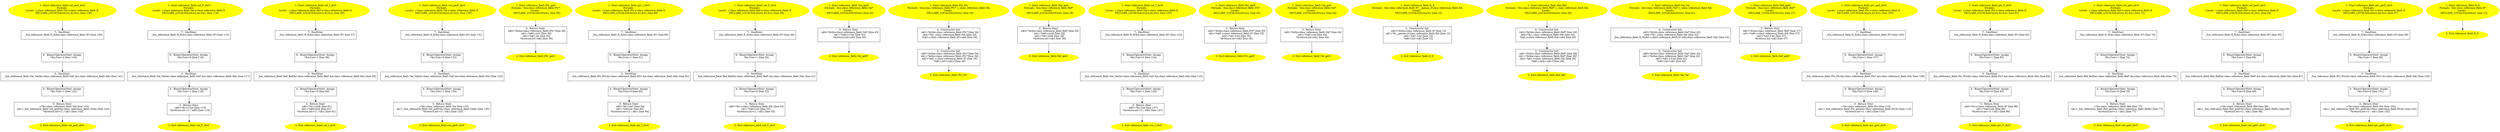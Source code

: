 /* @generated */
digraph iCFG {
"reference_field::val_getI_div0{d41d8cd98f00b204e9800998ecf8427e_ZN15reference_field13val_getI_div0Ev.150cdea6c15c8e28cb10648dad77707f_7" [label="7:  DeclStmt \n   _fun_reference_field::X_X(&x:class reference_field::X*) [line 139]\n " shape="box"]
	

	 "reference_field::val_getI_div0{d41d8cd98f00b204e9800998ecf8427e_ZN15reference_field13val_getI_div0Ev.150cdea6c15c8e28cb10648dad77707f_7" -> "reference_field::val_getI_div0{d41d8cd98f00b204e9800998ecf8427e_ZN15reference_field13val_getI_div0Ev.150cdea6c15c8e28cb10648dad77707f_6" ;
"reference_field::val_getI_div0{d41d8cd98f00b204e9800998ecf8427e_ZN15reference_field13val_getI_div0Ev.150cdea6c15c8e28cb10648dad77707f_6" [label="6:  BinaryOperatorStmt: Assign \n   *&x.f:int=0 [line 140]\n " shape="box"]
	

	 "reference_field::val_getI_div0{d41d8cd98f00b204e9800998ecf8427e_ZN15reference_field13val_getI_div0Ev.150cdea6c15c8e28cb10648dad77707f_6" -> "reference_field::val_getI_div0{d41d8cd98f00b204e9800998ecf8427e_ZN15reference_field13val_getI_div0Ev.150cdea6c15c8e28cb10648dad77707f_5" ;
"reference_field::val_getI_div0{d41d8cd98f00b204e9800998ecf8427e_ZN15reference_field13val_getI_div0Ev.150cdea6c15c8e28cb10648dad77707f_5" [label="5:  DeclStmt \n   _fun_reference_field::Val_Val(&r:class reference_field::Val*,&x:class reference_field::X&) [line 141]\n " shape="box"]
	

	 "reference_field::val_getI_div0{d41d8cd98f00b204e9800998ecf8427e_ZN15reference_field13val_getI_div0Ev.150cdea6c15c8e28cb10648dad77707f_5" -> "reference_field::val_getI_div0{d41d8cd98f00b204e9800998ecf8427e_ZN15reference_field13val_getI_div0Ev.150cdea6c15c8e28cb10648dad77707f_4" ;
"reference_field::val_getI_div0{d41d8cd98f00b204e9800998ecf8427e_ZN15reference_field13val_getI_div0Ev.150cdea6c15c8e28cb10648dad77707f_4" [label="4:  BinaryOperatorStmt: Assign \n   *&x.f:int=1 [line 142]\n " shape="box"]
	

	 "reference_field::val_getI_div0{d41d8cd98f00b204e9800998ecf8427e_ZN15reference_field13val_getI_div0Ev.150cdea6c15c8e28cb10648dad77707f_4" -> "reference_field::val_getI_div0{d41d8cd98f00b204e9800998ecf8427e_ZN15reference_field13val_getI_div0Ev.150cdea6c15c8e28cb10648dad77707f_3" ;
"reference_field::val_getI_div0{d41d8cd98f00b204e9800998ecf8427e_ZN15reference_field13val_getI_div0Ev.150cdea6c15c8e28cb10648dad77707f_3" [label="3:  Return Stmt \n   _=*&r:class reference_field::Val [line 143]\n  n$1=_fun_reference_field::Val_getI(&r:class reference_field::Val&) [line 143]\n  *&return:int=(1 / n$1) [line 143]\n " shape="box"]
	

	 "reference_field::val_getI_div0{d41d8cd98f00b204e9800998ecf8427e_ZN15reference_field13val_getI_div0Ev.150cdea6c15c8e28cb10648dad77707f_3" -> "reference_field::val_getI_div0{d41d8cd98f00b204e9800998ecf8427e_ZN15reference_field13val_getI_div0Ev.150cdea6c15c8e28cb10648dad77707f_2" ;
"reference_field::val_getI_div0{d41d8cd98f00b204e9800998ecf8427e_ZN15reference_field13val_getI_div0Ev.150cdea6c15c8e28cb10648dad77707f_2" [label="2: Exit reference_field::val_getI_div0 \n  " color=yellow style=filled]
	

"reference_field::val_getI_div0{d41d8cd98f00b204e9800998ecf8427e_ZN15reference_field13val_getI_div0Ev.150cdea6c15c8e28cb10648dad77707f_1" [label="1: Start reference_field::val_getI_div0\nFormals: \nLocals:  r:class reference_field::Val x:class reference_field::X \n   DECLARE_LOCALS(&return,&r,&x); [line 138]\n " color=yellow style=filled]
	

	 "reference_field::val_getI_div0{d41d8cd98f00b204e9800998ecf8427e_ZN15reference_field13val_getI_div0Ev.150cdea6c15c8e28cb10648dad77707f_1" -> "reference_field::val_getI_div0{d41d8cd98f00b204e9800998ecf8427e_ZN15reference_field13val_getI_div0Ev.150cdea6c15c8e28cb10648dad77707f_7" ;
"reference_field::val_F_div0{d41d8cd98f00b204e9800998ecf8427e_ZN15reference_field10val_F_div0Ev}.27740cc4c3200d22e558f3f7e013b661_7" [label="7:  DeclStmt \n   _fun_reference_field::X_X(&x:class reference_field::X*) [line 115]\n " shape="box"]
	

	 "reference_field::val_F_div0{d41d8cd98f00b204e9800998ecf8427e_ZN15reference_field10val_F_div0Ev}.27740cc4c3200d22e558f3f7e013b661_7" -> "reference_field::val_F_div0{d41d8cd98f00b204e9800998ecf8427e_ZN15reference_field10val_F_div0Ev}.27740cc4c3200d22e558f3f7e013b661_6" ;
"reference_field::val_F_div0{d41d8cd98f00b204e9800998ecf8427e_ZN15reference_field10val_F_div0Ev}.27740cc4c3200d22e558f3f7e013b661_6" [label="6:  BinaryOperatorStmt: Assign \n   *&x.f:int=0 [line 116]\n " shape="box"]
	

	 "reference_field::val_F_div0{d41d8cd98f00b204e9800998ecf8427e_ZN15reference_field10val_F_div0Ev}.27740cc4c3200d22e558f3f7e013b661_6" -> "reference_field::val_F_div0{d41d8cd98f00b204e9800998ecf8427e_ZN15reference_field10val_F_div0Ev}.27740cc4c3200d22e558f3f7e013b661_5" ;
"reference_field::val_F_div0{d41d8cd98f00b204e9800998ecf8427e_ZN15reference_field10val_F_div0Ev}.27740cc4c3200d22e558f3f7e013b661_5" [label="5:  DeclStmt \n   _fun_reference_field::Val_Val(&r:class reference_field::Val*,&x:class reference_field::X&) [line 117]\n " shape="box"]
	

	 "reference_field::val_F_div0{d41d8cd98f00b204e9800998ecf8427e_ZN15reference_field10val_F_div0Ev}.27740cc4c3200d22e558f3f7e013b661_5" -> "reference_field::val_F_div0{d41d8cd98f00b204e9800998ecf8427e_ZN15reference_field10val_F_div0Ev}.27740cc4c3200d22e558f3f7e013b661_4" ;
"reference_field::val_F_div0{d41d8cd98f00b204e9800998ecf8427e_ZN15reference_field10val_F_div0Ev}.27740cc4c3200d22e558f3f7e013b661_4" [label="4:  BinaryOperatorStmt: Assign \n   *&x.f:int=1 [line 118]\n " shape="box"]
	

	 "reference_field::val_F_div0{d41d8cd98f00b204e9800998ecf8427e_ZN15reference_field10val_F_div0Ev}.27740cc4c3200d22e558f3f7e013b661_4" -> "reference_field::val_F_div0{d41d8cd98f00b204e9800998ecf8427e_ZN15reference_field10val_F_div0Ev}.27740cc4c3200d22e558f3f7e013b661_3" ;
"reference_field::val_F_div0{d41d8cd98f00b204e9800998ecf8427e_ZN15reference_field10val_F_div0Ev}.27740cc4c3200d22e558f3f7e013b661_3" [label="3:  Return Stmt \n   n$0=*&r.x.f:int [line 119]\n  *&return:int=(1 / n$0) [line 119]\n " shape="box"]
	

	 "reference_field::val_F_div0{d41d8cd98f00b204e9800998ecf8427e_ZN15reference_field10val_F_div0Ev}.27740cc4c3200d22e558f3f7e013b661_3" -> "reference_field::val_F_div0{d41d8cd98f00b204e9800998ecf8427e_ZN15reference_field10val_F_div0Ev}.27740cc4c3200d22e558f3f7e013b661_2" ;
"reference_field::val_F_div0{d41d8cd98f00b204e9800998ecf8427e_ZN15reference_field10val_F_div0Ev}.27740cc4c3200d22e558f3f7e013b661_2" [label="2: Exit reference_field::val_F_div0 \n  " color=yellow style=filled]
	

"reference_field::val_F_div0{d41d8cd98f00b204e9800998ecf8427e_ZN15reference_field10val_F_div0Ev}.27740cc4c3200d22e558f3f7e013b661_1" [label="1: Start reference_field::val_F_div0\nFormals: \nLocals:  r:class reference_field::Val x:class reference_field::X \n   DECLARE_LOCALS(&return,&r,&x); [line 114]\n " color=yellow style=filled]
	

	 "reference_field::val_F_div0{d41d8cd98f00b204e9800998ecf8427e_ZN15reference_field10val_F_div0Ev}.27740cc4c3200d22e558f3f7e013b661_1" -> "reference_field::val_F_div0{d41d8cd98f00b204e9800998ecf8427e_ZN15reference_field10val_F_div0Ev}.27740cc4c3200d22e558f3f7e013b661_7" ;
"reference_field::ref_I_div0{d41d8cd98f00b204e9800998ecf8427e_ZN15reference_field10ref_I_div0Ev}.0bd2008b8587002a989e1bcf33d28ccc_7" [label="7:  DeclStmt \n   _fun_reference_field::X_X(&x:class reference_field::X*) [line 57]\n " shape="box"]
	

	 "reference_field::ref_I_div0{d41d8cd98f00b204e9800998ecf8427e_ZN15reference_field10ref_I_div0Ev}.0bd2008b8587002a989e1bcf33d28ccc_7" -> "reference_field::ref_I_div0{d41d8cd98f00b204e9800998ecf8427e_ZN15reference_field10ref_I_div0Ev}.0bd2008b8587002a989e1bcf33d28ccc_6" ;
"reference_field::ref_I_div0{d41d8cd98f00b204e9800998ecf8427e_ZN15reference_field10ref_I_div0Ev}.0bd2008b8587002a989e1bcf33d28ccc_6" [label="6:  BinaryOperatorStmt: Assign \n   *&x.f:int=1 [line 58]\n " shape="box"]
	

	 "reference_field::ref_I_div0{d41d8cd98f00b204e9800998ecf8427e_ZN15reference_field10ref_I_div0Ev}.0bd2008b8587002a989e1bcf33d28ccc_6" -> "reference_field::ref_I_div0{d41d8cd98f00b204e9800998ecf8427e_ZN15reference_field10ref_I_div0Ev}.0bd2008b8587002a989e1bcf33d28ccc_5" ;
"reference_field::ref_I_div0{d41d8cd98f00b204e9800998ecf8427e_ZN15reference_field10ref_I_div0Ev}.0bd2008b8587002a989e1bcf33d28ccc_5" [label="5:  DeclStmt \n   _fun_reference_field::Ref_Ref(&r:class reference_field::Ref*,&x:class reference_field::X&) [line 59]\n " shape="box"]
	

	 "reference_field::ref_I_div0{d41d8cd98f00b204e9800998ecf8427e_ZN15reference_field10ref_I_div0Ev}.0bd2008b8587002a989e1bcf33d28ccc_5" -> "reference_field::ref_I_div0{d41d8cd98f00b204e9800998ecf8427e_ZN15reference_field10ref_I_div0Ev}.0bd2008b8587002a989e1bcf33d28ccc_4" ;
"reference_field::ref_I_div0{d41d8cd98f00b204e9800998ecf8427e_ZN15reference_field10ref_I_div0Ev}.0bd2008b8587002a989e1bcf33d28ccc_4" [label="4:  BinaryOperatorStmt: Assign \n   *&x.f:int=0 [line 60]\n " shape="box"]
	

	 "reference_field::ref_I_div0{d41d8cd98f00b204e9800998ecf8427e_ZN15reference_field10ref_I_div0Ev}.0bd2008b8587002a989e1bcf33d28ccc_4" -> "reference_field::ref_I_div0{d41d8cd98f00b204e9800998ecf8427e_ZN15reference_field10ref_I_div0Ev}.0bd2008b8587002a989e1bcf33d28ccc_3" ;
"reference_field::ref_I_div0{d41d8cd98f00b204e9800998ecf8427e_ZN15reference_field10ref_I_div0Ev}.0bd2008b8587002a989e1bcf33d28ccc_3" [label="3:  Return Stmt \n   n$0=*&r.i:int& [line 61]\n  n$1=*n$0:int& [line 61]\n  *&return:int=(1 / n$1) [line 61]\n " shape="box"]
	

	 "reference_field::ref_I_div0{d41d8cd98f00b204e9800998ecf8427e_ZN15reference_field10ref_I_div0Ev}.0bd2008b8587002a989e1bcf33d28ccc_3" -> "reference_field::ref_I_div0{d41d8cd98f00b204e9800998ecf8427e_ZN15reference_field10ref_I_div0Ev}.0bd2008b8587002a989e1bcf33d28ccc_2" ;
"reference_field::ref_I_div0{d41d8cd98f00b204e9800998ecf8427e_ZN15reference_field10ref_I_div0Ev}.0bd2008b8587002a989e1bcf33d28ccc_2" [label="2: Exit reference_field::ref_I_div0 \n  " color=yellow style=filled]
	

"reference_field::ref_I_div0{d41d8cd98f00b204e9800998ecf8427e_ZN15reference_field10ref_I_div0Ev}.0bd2008b8587002a989e1bcf33d28ccc_1" [label="1: Start reference_field::ref_I_div0\nFormals: \nLocals:  r:class reference_field::Ref x:class reference_field::X \n   DECLARE_LOCALS(&return,&r,&x); [line 56]\n " color=yellow style=filled]
	

	 "reference_field::ref_I_div0{d41d8cd98f00b204e9800998ecf8427e_ZN15reference_field10ref_I_div0Ev}.0bd2008b8587002a989e1bcf33d28ccc_1" -> "reference_field::ref_I_div0{d41d8cd98f00b204e9800998ecf8427e_ZN15reference_field10ref_I_div0Ev}.0bd2008b8587002a989e1bcf33d28ccc_7" ;
"reference_field::val_getF_div0{d41d8cd98f00b204e9800998ecf8427e_ZN15reference_field13val_getF_div0Ev.472ce7bdb447fc88080a6d5b2f0535f1_7" [label="7:  DeclStmt \n   _fun_reference_field::X_X(&x:class reference_field::X*) [line 131]\n " shape="box"]
	

	 "reference_field::val_getF_div0{d41d8cd98f00b204e9800998ecf8427e_ZN15reference_field13val_getF_div0Ev.472ce7bdb447fc88080a6d5b2f0535f1_7" -> "reference_field::val_getF_div0{d41d8cd98f00b204e9800998ecf8427e_ZN15reference_field13val_getF_div0Ev.472ce7bdb447fc88080a6d5b2f0535f1_6" ;
"reference_field::val_getF_div0{d41d8cd98f00b204e9800998ecf8427e_ZN15reference_field13val_getF_div0Ev.472ce7bdb447fc88080a6d5b2f0535f1_6" [label="6:  BinaryOperatorStmt: Assign \n   *&x.f:int=0 [line 132]\n " shape="box"]
	

	 "reference_field::val_getF_div0{d41d8cd98f00b204e9800998ecf8427e_ZN15reference_field13val_getF_div0Ev.472ce7bdb447fc88080a6d5b2f0535f1_6" -> "reference_field::val_getF_div0{d41d8cd98f00b204e9800998ecf8427e_ZN15reference_field13val_getF_div0Ev.472ce7bdb447fc88080a6d5b2f0535f1_5" ;
"reference_field::val_getF_div0{d41d8cd98f00b204e9800998ecf8427e_ZN15reference_field13val_getF_div0Ev.472ce7bdb447fc88080a6d5b2f0535f1_5" [label="5:  DeclStmt \n   _fun_reference_field::Val_Val(&r:class reference_field::Val*,&x:class reference_field::X&) [line 133]\n " shape="box"]
	

	 "reference_field::val_getF_div0{d41d8cd98f00b204e9800998ecf8427e_ZN15reference_field13val_getF_div0Ev.472ce7bdb447fc88080a6d5b2f0535f1_5" -> "reference_field::val_getF_div0{d41d8cd98f00b204e9800998ecf8427e_ZN15reference_field13val_getF_div0Ev.472ce7bdb447fc88080a6d5b2f0535f1_4" ;
"reference_field::val_getF_div0{d41d8cd98f00b204e9800998ecf8427e_ZN15reference_field13val_getF_div0Ev.472ce7bdb447fc88080a6d5b2f0535f1_4" [label="4:  BinaryOperatorStmt: Assign \n   *&x.f:int=1 [line 134]\n " shape="box"]
	

	 "reference_field::val_getF_div0{d41d8cd98f00b204e9800998ecf8427e_ZN15reference_field13val_getF_div0Ev.472ce7bdb447fc88080a6d5b2f0535f1_4" -> "reference_field::val_getF_div0{d41d8cd98f00b204e9800998ecf8427e_ZN15reference_field13val_getF_div0Ev.472ce7bdb447fc88080a6d5b2f0535f1_3" ;
"reference_field::val_getF_div0{d41d8cd98f00b204e9800998ecf8427e_ZN15reference_field13val_getF_div0Ev.472ce7bdb447fc88080a6d5b2f0535f1_3" [label="3:  Return Stmt \n   _=*&r:class reference_field::Val [line 135]\n  n$1=_fun_reference_field::Val_getF(&r:class reference_field::Val&) [line 135]\n  *&return:int=(1 / n$1) [line 135]\n " shape="box"]
	

	 "reference_field::val_getF_div0{d41d8cd98f00b204e9800998ecf8427e_ZN15reference_field13val_getF_div0Ev.472ce7bdb447fc88080a6d5b2f0535f1_3" -> "reference_field::val_getF_div0{d41d8cd98f00b204e9800998ecf8427e_ZN15reference_field13val_getF_div0Ev.472ce7bdb447fc88080a6d5b2f0535f1_2" ;
"reference_field::val_getF_div0{d41d8cd98f00b204e9800998ecf8427e_ZN15reference_field13val_getF_div0Ev.472ce7bdb447fc88080a6d5b2f0535f1_2" [label="2: Exit reference_field::val_getF_div0 \n  " color=yellow style=filled]
	

"reference_field::val_getF_div0{d41d8cd98f00b204e9800998ecf8427e_ZN15reference_field13val_getF_div0Ev.472ce7bdb447fc88080a6d5b2f0535f1_1" [label="1: Start reference_field::val_getF_div0\nFormals: \nLocals:  r:class reference_field::Val x:class reference_field::X \n   DECLARE_LOCALS(&return,&r,&x); [line 130]\n " color=yellow style=filled]
	

	 "reference_field::val_getF_div0{d41d8cd98f00b204e9800998ecf8427e_ZN15reference_field13val_getF_div0Ev.472ce7bdb447fc88080a6d5b2f0535f1_1" -> "reference_field::val_getF_div0{d41d8cd98f00b204e9800998ecf8427e_ZN15reference_field13val_getF_div0Ev.472ce7bdb447fc88080a6d5b2f0535f1_7" ;
"reference_field::Ptr_getI(_ZN15reference_field3Ptr4getIEv).06fdd8bbcafbfe4c4f9bd31d0a31da57_3" [label="3:  Return Stmt \n   n$0=*&this:class reference_field::Ptr* [line 36]\n  n$1=*n$0.i:int* [line 36]\n  n$2=*n$1:int [line 36]\n  *&return:int=n$2 [line 36]\n " shape="box"]
	

	 "reference_field::Ptr_getI(_ZN15reference_field3Ptr4getIEv).06fdd8bbcafbfe4c4f9bd31d0a31da57_3" -> "reference_field::Ptr_getI(_ZN15reference_field3Ptr4getIEv).06fdd8bbcafbfe4c4f9bd31d0a31da57_2" ;
"reference_field::Ptr_getI(_ZN15reference_field3Ptr4getIEv).06fdd8bbcafbfe4c4f9bd31d0a31da57_2" [label="2: Exit reference_field::Ptr_getI \n  " color=yellow style=filled]
	

"reference_field::Ptr_getI(_ZN15reference_field3Ptr4getIEv).06fdd8bbcafbfe4c4f9bd31d0a31da57_1" [label="1: Start reference_field::Ptr_getI\nFormals:  this:class reference_field::Ptr*\nLocals:  \n   DECLARE_LOCALS(&return); [line 36]\n " color=yellow style=filled]
	

	 "reference_field::Ptr_getI(_ZN15reference_field3Ptr4getIEv).06fdd8bbcafbfe4c4f9bd31d0a31da57_1" -> "reference_field::Ptr_getI(_ZN15reference_field3Ptr4getIEv).06fdd8bbcafbfe4c4f9bd31d0a31da57_3" ;
"reference_field::ptr_I_div0{d41d8cd98f00b204e9800998ecf8427e_ZN15reference_field10ptr_I_div0Ev}.eb578f537a7e63ca39eea15570da3a5b_7" [label="7:  DeclStmt \n   _fun_reference_field::X_X(&x:class reference_field::X*) [line 90]\n " shape="box"]
	

	 "reference_field::ptr_I_div0{d41d8cd98f00b204e9800998ecf8427e_ZN15reference_field10ptr_I_div0Ev}.eb578f537a7e63ca39eea15570da3a5b_7" -> "reference_field::ptr_I_div0{d41d8cd98f00b204e9800998ecf8427e_ZN15reference_field10ptr_I_div0Ev}.eb578f537a7e63ca39eea15570da3a5b_6" ;
"reference_field::ptr_I_div0{d41d8cd98f00b204e9800998ecf8427e_ZN15reference_field10ptr_I_div0Ev}.eb578f537a7e63ca39eea15570da3a5b_6" [label="6:  BinaryOperatorStmt: Assign \n   *&x.f:int=1 [line 91]\n " shape="box"]
	

	 "reference_field::ptr_I_div0{d41d8cd98f00b204e9800998ecf8427e_ZN15reference_field10ptr_I_div0Ev}.eb578f537a7e63ca39eea15570da3a5b_6" -> "reference_field::ptr_I_div0{d41d8cd98f00b204e9800998ecf8427e_ZN15reference_field10ptr_I_div0Ev}.eb578f537a7e63ca39eea15570da3a5b_5" ;
"reference_field::ptr_I_div0{d41d8cd98f00b204e9800998ecf8427e_ZN15reference_field10ptr_I_div0Ev}.eb578f537a7e63ca39eea15570da3a5b_5" [label="5:  DeclStmt \n   _fun_reference_field::Ptr_Ptr(&r:class reference_field::Ptr*,&x:class reference_field::X&) [line 92]\n " shape="box"]
	

	 "reference_field::ptr_I_div0{d41d8cd98f00b204e9800998ecf8427e_ZN15reference_field10ptr_I_div0Ev}.eb578f537a7e63ca39eea15570da3a5b_5" -> "reference_field::ptr_I_div0{d41d8cd98f00b204e9800998ecf8427e_ZN15reference_field10ptr_I_div0Ev}.eb578f537a7e63ca39eea15570da3a5b_4" ;
"reference_field::ptr_I_div0{d41d8cd98f00b204e9800998ecf8427e_ZN15reference_field10ptr_I_div0Ev}.eb578f537a7e63ca39eea15570da3a5b_4" [label="4:  BinaryOperatorStmt: Assign \n   *&x.f:int=0 [line 93]\n " shape="box"]
	

	 "reference_field::ptr_I_div0{d41d8cd98f00b204e9800998ecf8427e_ZN15reference_field10ptr_I_div0Ev}.eb578f537a7e63ca39eea15570da3a5b_4" -> "reference_field::ptr_I_div0{d41d8cd98f00b204e9800998ecf8427e_ZN15reference_field10ptr_I_div0Ev}.eb578f537a7e63ca39eea15570da3a5b_3" ;
"reference_field::ptr_I_div0{d41d8cd98f00b204e9800998ecf8427e_ZN15reference_field10ptr_I_div0Ev}.eb578f537a7e63ca39eea15570da3a5b_3" [label="3:  Return Stmt \n   n$0=*&r.i:int* [line 94]\n  n$1=*n$0:int [line 94]\n  *&return:int=(1 / n$1) [line 94]\n " shape="box"]
	

	 "reference_field::ptr_I_div0{d41d8cd98f00b204e9800998ecf8427e_ZN15reference_field10ptr_I_div0Ev}.eb578f537a7e63ca39eea15570da3a5b_3" -> "reference_field::ptr_I_div0{d41d8cd98f00b204e9800998ecf8427e_ZN15reference_field10ptr_I_div0Ev}.eb578f537a7e63ca39eea15570da3a5b_2" ;
"reference_field::ptr_I_div0{d41d8cd98f00b204e9800998ecf8427e_ZN15reference_field10ptr_I_div0Ev}.eb578f537a7e63ca39eea15570da3a5b_2" [label="2: Exit reference_field::ptr_I_div0 \n  " color=yellow style=filled]
	

"reference_field::ptr_I_div0{d41d8cd98f00b204e9800998ecf8427e_ZN15reference_field10ptr_I_div0Ev}.eb578f537a7e63ca39eea15570da3a5b_1" [label="1: Start reference_field::ptr_I_div0\nFormals: \nLocals:  r:class reference_field::Ptr x:class reference_field::X \n   DECLARE_LOCALS(&return,&r,&x); [line 89]\n " color=yellow style=filled]
	

	 "reference_field::ptr_I_div0{d41d8cd98f00b204e9800998ecf8427e_ZN15reference_field10ptr_I_div0Ev}.eb578f537a7e63ca39eea15570da3a5b_1" -> "reference_field::ptr_I_div0{d41d8cd98f00b204e9800998ecf8427e_ZN15reference_field10ptr_I_div0Ev}.eb578f537a7e63ca39eea15570da3a5b_7" ;
"reference_field::ref_F_div0{d41d8cd98f00b204e9800998ecf8427e_ZN15reference_field10ref_F_div0Ev}.5376ac4040a6a7f900b4bb982e7422bc_7" [label="7:  DeclStmt \n   _fun_reference_field::X_X(&x:class reference_field::X*) [line 49]\n " shape="box"]
	

	 "reference_field::ref_F_div0{d41d8cd98f00b204e9800998ecf8427e_ZN15reference_field10ref_F_div0Ev}.5376ac4040a6a7f900b4bb982e7422bc_7" -> "reference_field::ref_F_div0{d41d8cd98f00b204e9800998ecf8427e_ZN15reference_field10ref_F_div0Ev}.5376ac4040a6a7f900b4bb982e7422bc_6" ;
"reference_field::ref_F_div0{d41d8cd98f00b204e9800998ecf8427e_ZN15reference_field10ref_F_div0Ev}.5376ac4040a6a7f900b4bb982e7422bc_6" [label="6:  BinaryOperatorStmt: Assign \n   *&x.f:int=1 [line 50]\n " shape="box"]
	

	 "reference_field::ref_F_div0{d41d8cd98f00b204e9800998ecf8427e_ZN15reference_field10ref_F_div0Ev}.5376ac4040a6a7f900b4bb982e7422bc_6" -> "reference_field::ref_F_div0{d41d8cd98f00b204e9800998ecf8427e_ZN15reference_field10ref_F_div0Ev}.5376ac4040a6a7f900b4bb982e7422bc_5" ;
"reference_field::ref_F_div0{d41d8cd98f00b204e9800998ecf8427e_ZN15reference_field10ref_F_div0Ev}.5376ac4040a6a7f900b4bb982e7422bc_5" [label="5:  DeclStmt \n   _fun_reference_field::Ref_Ref(&r:class reference_field::Ref*,&x:class reference_field::X&) [line 51]\n " shape="box"]
	

	 "reference_field::ref_F_div0{d41d8cd98f00b204e9800998ecf8427e_ZN15reference_field10ref_F_div0Ev}.5376ac4040a6a7f900b4bb982e7422bc_5" -> "reference_field::ref_F_div0{d41d8cd98f00b204e9800998ecf8427e_ZN15reference_field10ref_F_div0Ev}.5376ac4040a6a7f900b4bb982e7422bc_4" ;
"reference_field::ref_F_div0{d41d8cd98f00b204e9800998ecf8427e_ZN15reference_field10ref_F_div0Ev}.5376ac4040a6a7f900b4bb982e7422bc_4" [label="4:  BinaryOperatorStmt: Assign \n   *&x.f:int=0 [line 52]\n " shape="box"]
	

	 "reference_field::ref_F_div0{d41d8cd98f00b204e9800998ecf8427e_ZN15reference_field10ref_F_div0Ev}.5376ac4040a6a7f900b4bb982e7422bc_4" -> "reference_field::ref_F_div0{d41d8cd98f00b204e9800998ecf8427e_ZN15reference_field10ref_F_div0Ev}.5376ac4040a6a7f900b4bb982e7422bc_3" ;
"reference_field::ref_F_div0{d41d8cd98f00b204e9800998ecf8427e_ZN15reference_field10ref_F_div0Ev}.5376ac4040a6a7f900b4bb982e7422bc_3" [label="3:  Return Stmt \n   n$0=*&r.x:class reference_field::X& [line 53]\n  n$1=*n$0.f:int [line 53]\n  *&return:int=(1 / n$1) [line 53]\n " shape="box"]
	

	 "reference_field::ref_F_div0{d41d8cd98f00b204e9800998ecf8427e_ZN15reference_field10ref_F_div0Ev}.5376ac4040a6a7f900b4bb982e7422bc_3" -> "reference_field::ref_F_div0{d41d8cd98f00b204e9800998ecf8427e_ZN15reference_field10ref_F_div0Ev}.5376ac4040a6a7f900b4bb982e7422bc_2" ;
"reference_field::ref_F_div0{d41d8cd98f00b204e9800998ecf8427e_ZN15reference_field10ref_F_div0Ev}.5376ac4040a6a7f900b4bb982e7422bc_2" [label="2: Exit reference_field::ref_F_div0 \n  " color=yellow style=filled]
	

"reference_field::ref_F_div0{d41d8cd98f00b204e9800998ecf8427e_ZN15reference_field10ref_F_div0Ev}.5376ac4040a6a7f900b4bb982e7422bc_1" [label="1: Start reference_field::ref_F_div0\nFormals: \nLocals:  r:class reference_field::Ref x:class reference_field::X \n   DECLARE_LOCALS(&return,&r,&x); [line 48]\n " color=yellow style=filled]
	

	 "reference_field::ref_F_div0{d41d8cd98f00b204e9800998ecf8427e_ZN15reference_field10ref_F_div0Ev}.5376ac4040a6a7f900b4bb982e7422bc_1" -> "reference_field::ref_F_div0{d41d8cd98f00b204e9800998ecf8427e_ZN15reference_field10ref_F_div0Ev}.5376ac4040a6a7f900b4bb982e7422bc_7" ;
"reference_field::Val_getF(_ZN15reference_field3Val4getFEv).f879d7821f326ad913e7af5884bf6f82_3" [label="3:  Return Stmt \n   n$0=*&this:class reference_field::Val* [line 43]\n  n$1=*n$0.x.f:int [line 43]\n  *&return:int=n$1 [line 43]\n " shape="box"]
	

	 "reference_field::Val_getF(_ZN15reference_field3Val4getFEv).f879d7821f326ad913e7af5884bf6f82_3" -> "reference_field::Val_getF(_ZN15reference_field3Val4getFEv).f879d7821f326ad913e7af5884bf6f82_2" ;
"reference_field::Val_getF(_ZN15reference_field3Val4getFEv).f879d7821f326ad913e7af5884bf6f82_2" [label="2: Exit reference_field::Val_getF \n  " color=yellow style=filled]
	

"reference_field::Val_getF(_ZN15reference_field3Val4getFEv).f879d7821f326ad913e7af5884bf6f82_1" [label="1: Start reference_field::Val_getF\nFormals:  this:class reference_field::Val*\nLocals:  \n   DECLARE_LOCALS(&return); [line 43]\n " color=yellow style=filled]
	

	 "reference_field::Val_getF(_ZN15reference_field3Val4getFEv).f879d7821f326ad913e7af5884bf6f82_1" -> "reference_field::Val_getF(_ZN15reference_field3Val4getFEv).f879d7821f326ad913e7af5884bf6f82_3" ;
"reference_field::Ptr_Ptr{_ZN15reference_field3PtrC1ERNS_1XE}.3ff16a912c7e57f1c82a20969adbe643_4" [label="4:  Constructor Init \n   n$3=*&this:class reference_field::Ptr* [line 34]\n  n$4=*&r_:class reference_field::X& [line 34]\n  *n$3.x:class reference_field::X*=n$4 [line 34]\n " shape="box"]
	

	 "reference_field::Ptr_Ptr{_ZN15reference_field3PtrC1ERNS_1XE}.3ff16a912c7e57f1c82a20969adbe643_4" -> "reference_field::Ptr_Ptr{_ZN15reference_field3PtrC1ERNS_1XE}.3ff16a912c7e57f1c82a20969adbe643_3" ;
"reference_field::Ptr_Ptr{_ZN15reference_field3PtrC1ERNS_1XE}.3ff16a912c7e57f1c82a20969adbe643_3" [label="3:  Constructor Init \n   n$0=*&this:class reference_field::Ptr* [line 34]\n  n$1=*&this:class reference_field::Ptr* [line 34]\n  n$2=*n$1.x:class reference_field::X* [line 34]\n  *n$0.i:int*=n$2.f [line 34]\n " shape="box"]
	

	 "reference_field::Ptr_Ptr{_ZN15reference_field3PtrC1ERNS_1XE}.3ff16a912c7e57f1c82a20969adbe643_3" -> "reference_field::Ptr_Ptr{_ZN15reference_field3PtrC1ERNS_1XE}.3ff16a912c7e57f1c82a20969adbe643_2" ;
"reference_field::Ptr_Ptr{_ZN15reference_field3PtrC1ERNS_1XE}.3ff16a912c7e57f1c82a20969adbe643_2" [label="2: Exit reference_field::Ptr_Ptr \n  " color=yellow style=filled]
	

"reference_field::Ptr_Ptr{_ZN15reference_field3PtrC1ERNS_1XE}.3ff16a912c7e57f1c82a20969adbe643_1" [label="1: Start reference_field::Ptr_Ptr\nFormals:  this:class reference_field::Ptr* r_:class reference_field::X&\nLocals:  \n   DECLARE_LOCALS(&return); [line 34]\n " color=yellow style=filled]
	

	 "reference_field::Ptr_Ptr{_ZN15reference_field3PtrC1ERNS_1XE}.3ff16a912c7e57f1c82a20969adbe643_1" -> "reference_field::Ptr_Ptr{_ZN15reference_field3PtrC1ERNS_1XE}.3ff16a912c7e57f1c82a20969adbe643_4" ;
"reference_field::Ref_getI(_ZN15reference_field3Ref4getIEv).6c579f271ff6f4867c3e4cb775f86414_3" [label="3:  Return Stmt \n   n$0=*&this:class reference_field::Ref* [line 28]\n  n$1=*n$0.i:int& [line 28]\n  n$2=*n$1:int& [line 28]\n  *&return:int=n$2 [line 28]\n " shape="box"]
	

	 "reference_field::Ref_getI(_ZN15reference_field3Ref4getIEv).6c579f271ff6f4867c3e4cb775f86414_3" -> "reference_field::Ref_getI(_ZN15reference_field3Ref4getIEv).6c579f271ff6f4867c3e4cb775f86414_2" ;
"reference_field::Ref_getI(_ZN15reference_field3Ref4getIEv).6c579f271ff6f4867c3e4cb775f86414_2" [label="2: Exit reference_field::Ref_getI \n  " color=yellow style=filled]
	

"reference_field::Ref_getI(_ZN15reference_field3Ref4getIEv).6c579f271ff6f4867c3e4cb775f86414_1" [label="1: Start reference_field::Ref_getI\nFormals:  this:class reference_field::Ref*\nLocals:  \n   DECLARE_LOCALS(&return); [line 28]\n " color=yellow style=filled]
	

	 "reference_field::Ref_getI(_ZN15reference_field3Ref4getIEv).6c579f271ff6f4867c3e4cb775f86414_1" -> "reference_field::Ref_getI(_ZN15reference_field3Ref4getIEv).6c579f271ff6f4867c3e4cb775f86414_3" ;
"reference_field::val_I_div0{d41d8cd98f00b204e9800998ecf8427e_ZN15reference_field10val_I_div0Ev}.caba6b844b570eae38c9d0257aad168e_7" [label="7:  DeclStmt \n   _fun_reference_field::X_X(&x:class reference_field::X*) [line 123]\n " shape="box"]
	

	 "reference_field::val_I_div0{d41d8cd98f00b204e9800998ecf8427e_ZN15reference_field10val_I_div0Ev}.caba6b844b570eae38c9d0257aad168e_7" -> "reference_field::val_I_div0{d41d8cd98f00b204e9800998ecf8427e_ZN15reference_field10val_I_div0Ev}.caba6b844b570eae38c9d0257aad168e_6" ;
"reference_field::val_I_div0{d41d8cd98f00b204e9800998ecf8427e_ZN15reference_field10val_I_div0Ev}.caba6b844b570eae38c9d0257aad168e_6" [label="6:  BinaryOperatorStmt: Assign \n   *&x.f:int=0 [line 124]\n " shape="box"]
	

	 "reference_field::val_I_div0{d41d8cd98f00b204e9800998ecf8427e_ZN15reference_field10val_I_div0Ev}.caba6b844b570eae38c9d0257aad168e_6" -> "reference_field::val_I_div0{d41d8cd98f00b204e9800998ecf8427e_ZN15reference_field10val_I_div0Ev}.caba6b844b570eae38c9d0257aad168e_5" ;
"reference_field::val_I_div0{d41d8cd98f00b204e9800998ecf8427e_ZN15reference_field10val_I_div0Ev}.caba6b844b570eae38c9d0257aad168e_5" [label="5:  DeclStmt \n   _fun_reference_field::Val_Val(&r:class reference_field::Val*,&x:class reference_field::X&) [line 125]\n " shape="box"]
	

	 "reference_field::val_I_div0{d41d8cd98f00b204e9800998ecf8427e_ZN15reference_field10val_I_div0Ev}.caba6b844b570eae38c9d0257aad168e_5" -> "reference_field::val_I_div0{d41d8cd98f00b204e9800998ecf8427e_ZN15reference_field10val_I_div0Ev}.caba6b844b570eae38c9d0257aad168e_4" ;
"reference_field::val_I_div0{d41d8cd98f00b204e9800998ecf8427e_ZN15reference_field10val_I_div0Ev}.caba6b844b570eae38c9d0257aad168e_4" [label="4:  BinaryOperatorStmt: Assign \n   *&x.f:int=1 [line 126]\n " shape="box"]
	

	 "reference_field::val_I_div0{d41d8cd98f00b204e9800998ecf8427e_ZN15reference_field10val_I_div0Ev}.caba6b844b570eae38c9d0257aad168e_4" -> "reference_field::val_I_div0{d41d8cd98f00b204e9800998ecf8427e_ZN15reference_field10val_I_div0Ev}.caba6b844b570eae38c9d0257aad168e_3" ;
"reference_field::val_I_div0{d41d8cd98f00b204e9800998ecf8427e_ZN15reference_field10val_I_div0Ev}.caba6b844b570eae38c9d0257aad168e_3" [label="3:  Return Stmt \n   n$0=*&r.i:int [line 127]\n  *&return:int=(1 / n$0) [line 127]\n " shape="box"]
	

	 "reference_field::val_I_div0{d41d8cd98f00b204e9800998ecf8427e_ZN15reference_field10val_I_div0Ev}.caba6b844b570eae38c9d0257aad168e_3" -> "reference_field::val_I_div0{d41d8cd98f00b204e9800998ecf8427e_ZN15reference_field10val_I_div0Ev}.caba6b844b570eae38c9d0257aad168e_2" ;
"reference_field::val_I_div0{d41d8cd98f00b204e9800998ecf8427e_ZN15reference_field10val_I_div0Ev}.caba6b844b570eae38c9d0257aad168e_2" [label="2: Exit reference_field::val_I_div0 \n  " color=yellow style=filled]
	

"reference_field::val_I_div0{d41d8cd98f00b204e9800998ecf8427e_ZN15reference_field10val_I_div0Ev}.caba6b844b570eae38c9d0257aad168e_1" [label="1: Start reference_field::val_I_div0\nFormals: \nLocals:  r:class reference_field::Val x:class reference_field::X \n   DECLARE_LOCALS(&return,&r,&x); [line 122]\n " color=yellow style=filled]
	

	 "reference_field::val_I_div0{d41d8cd98f00b204e9800998ecf8427e_ZN15reference_field10val_I_div0Ev}.caba6b844b570eae38c9d0257aad168e_1" -> "reference_field::val_I_div0{d41d8cd98f00b204e9800998ecf8427e_ZN15reference_field10val_I_div0Ev}.caba6b844b570eae38c9d0257aad168e_7" ;
"reference_field::Ptr_getF(_ZN15reference_field3Ptr4getFEv).dab9a8a57ab31101d4c03f24b5185636_3" [label="3:  Return Stmt \n   n$0=*&this:class reference_field::Ptr* [line 35]\n  n$1=*n$0.x:class reference_field::X* [line 35]\n  n$2=*n$1.f:int [line 35]\n  *&return:int=n$2 [line 35]\n " shape="box"]
	

	 "reference_field::Ptr_getF(_ZN15reference_field3Ptr4getFEv).dab9a8a57ab31101d4c03f24b5185636_3" -> "reference_field::Ptr_getF(_ZN15reference_field3Ptr4getFEv).dab9a8a57ab31101d4c03f24b5185636_2" ;
"reference_field::Ptr_getF(_ZN15reference_field3Ptr4getFEv).dab9a8a57ab31101d4c03f24b5185636_2" [label="2: Exit reference_field::Ptr_getF \n  " color=yellow style=filled]
	

"reference_field::Ptr_getF(_ZN15reference_field3Ptr4getFEv).dab9a8a57ab31101d4c03f24b5185636_1" [label="1: Start reference_field::Ptr_getF\nFormals:  this:class reference_field::Ptr*\nLocals:  \n   DECLARE_LOCALS(&return); [line 35]\n " color=yellow style=filled]
	

	 "reference_field::Ptr_getF(_ZN15reference_field3Ptr4getFEv).dab9a8a57ab31101d4c03f24b5185636_1" -> "reference_field::Ptr_getF(_ZN15reference_field3Ptr4getFEv).dab9a8a57ab31101d4c03f24b5185636_3" ;
"reference_field::Val_getI(_ZN15reference_field3Val4getIEv).b00a734d4001c91c8744020786087102_3" [label="3:  Return Stmt \n   n$0=*&this:class reference_field::Val* [line 44]\n  n$1=*n$0.i:int [line 44]\n  *&return:int=n$1 [line 44]\n " shape="box"]
	

	 "reference_field::Val_getI(_ZN15reference_field3Val4getIEv).b00a734d4001c91c8744020786087102_3" -> "reference_field::Val_getI(_ZN15reference_field3Val4getIEv).b00a734d4001c91c8744020786087102_2" ;
"reference_field::Val_getI(_ZN15reference_field3Val4getIEv).b00a734d4001c91c8744020786087102_2" [label="2: Exit reference_field::Val_getI \n  " color=yellow style=filled]
	

"reference_field::Val_getI(_ZN15reference_field3Val4getIEv).b00a734d4001c91c8744020786087102_1" [label="1: Start reference_field::Val_getI\nFormals:  this:class reference_field::Val*\nLocals:  \n   DECLARE_LOCALS(&return); [line 44]\n " color=yellow style=filled]
	

	 "reference_field::Val_getI(_ZN15reference_field3Val4getIEv).b00a734d4001c91c8744020786087102_1" -> "reference_field::Val_getI(_ZN15reference_field3Val4getIEv).b00a734d4001c91c8744020786087102_3" ;
"reference_field::X_X{_ZN15reference_field1XC1ERKS0_}.a58ad170d580c772bddf4fd30ed8254d_3" [label="3:  Constructor Init \n   n$0=*&this:class reference_field::X* [line 12]\n  n$1=*&__param_0:class reference_field::X& [line 12]\n  n$2=*n$1.f:int [line 12]\n  *n$0.f:int=n$2 [line 12]\n " shape="box"]
	

	 "reference_field::X_X{_ZN15reference_field1XC1ERKS0_}.a58ad170d580c772bddf4fd30ed8254d_3" -> "reference_field::X_X{_ZN15reference_field1XC1ERKS0_}.a58ad170d580c772bddf4fd30ed8254d_2" ;
"reference_field::X_X{_ZN15reference_field1XC1ERKS0_}.a58ad170d580c772bddf4fd30ed8254d_2" [label="2: Exit reference_field::X_X \n  " color=yellow style=filled]
	

"reference_field::X_X{_ZN15reference_field1XC1ERKS0_}.a58ad170d580c772bddf4fd30ed8254d_1" [label="1: Start reference_field::X_X\nFormals:  this:class reference_field::X* __param_0:class reference_field::X&\nLocals:  \n   DECLARE_LOCALS(&return); [line 12]\n " color=yellow style=filled]
	

	 "reference_field::X_X{_ZN15reference_field1XC1ERKS0_}.a58ad170d580c772bddf4fd30ed8254d_1" -> "reference_field::X_X{_ZN15reference_field1XC1ERKS0_}.a58ad170d580c772bddf4fd30ed8254d_3" ;
"reference_field::Ref_Ref{_ZN15reference_field3RefC1ERNS_1XE}.8bbdae0bd17f42801513796e54d26f49_4" [label="4:  Constructor Init \n   n$3=*&this:class reference_field::Ref* [line 26]\n  n$4=*&r_:class reference_field::X& [line 26]\n  *n$3.x:class reference_field::X&=n$4 [line 26]\n " shape="box"]
	

	 "reference_field::Ref_Ref{_ZN15reference_field3RefC1ERNS_1XE}.8bbdae0bd17f42801513796e54d26f49_4" -> "reference_field::Ref_Ref{_ZN15reference_field3RefC1ERNS_1XE}.8bbdae0bd17f42801513796e54d26f49_3" ;
"reference_field::Ref_Ref{_ZN15reference_field3RefC1ERNS_1XE}.8bbdae0bd17f42801513796e54d26f49_3" [label="3:  Constructor Init \n   n$0=*&this:class reference_field::Ref* [line 26]\n  n$1=*&this:class reference_field::Ref* [line 26]\n  n$2=*n$1.x:class reference_field::X& [line 26]\n  *n$0.i:int&=n$2.f [line 26]\n " shape="box"]
	

	 "reference_field::Ref_Ref{_ZN15reference_field3RefC1ERNS_1XE}.8bbdae0bd17f42801513796e54d26f49_3" -> "reference_field::Ref_Ref{_ZN15reference_field3RefC1ERNS_1XE}.8bbdae0bd17f42801513796e54d26f49_2" ;
"reference_field::Ref_Ref{_ZN15reference_field3RefC1ERNS_1XE}.8bbdae0bd17f42801513796e54d26f49_2" [label="2: Exit reference_field::Ref_Ref \n  " color=yellow style=filled]
	

"reference_field::Ref_Ref{_ZN15reference_field3RefC1ERNS_1XE}.8bbdae0bd17f42801513796e54d26f49_1" [label="1: Start reference_field::Ref_Ref\nFormals:  this:class reference_field::Ref* r_:class reference_field::X&\nLocals:  \n   DECLARE_LOCALS(&return); [line 26]\n " color=yellow style=filled]
	

	 "reference_field::Ref_Ref{_ZN15reference_field3RefC1ERNS_1XE}.8bbdae0bd17f42801513796e54d26f49_1" -> "reference_field::Ref_Ref{_ZN15reference_field3RefC1ERNS_1XE}.8bbdae0bd17f42801513796e54d26f49_4" ;
"reference_field::Val_Val{_ZN15reference_field3ValC1ERNS_1XE}.2cb845a3e536b4b5ae518770341701dd_4" [label="4:  Constructor Init \n   n$3=*&this:class reference_field::Val* [line 42]\n  n$4=*&r_:class reference_field::X& [line 42]\n  _fun_reference_field::X_X(n$3.x:class reference_field::X*,n$4:class reference_field::X&) [line 42]\n " shape="box"]
	

	 "reference_field::Val_Val{_ZN15reference_field3ValC1ERNS_1XE}.2cb845a3e536b4b5ae518770341701dd_4" -> "reference_field::Val_Val{_ZN15reference_field3ValC1ERNS_1XE}.2cb845a3e536b4b5ae518770341701dd_3" ;
"reference_field::Val_Val{_ZN15reference_field3ValC1ERNS_1XE}.2cb845a3e536b4b5ae518770341701dd_3" [label="3:  Constructor Init \n   n$0=*&this:class reference_field::Val* [line 42]\n  n$1=*&this:class reference_field::Val* [line 42]\n  n$2=*n$1.x.f:int [line 42]\n  *n$0.i:int=n$2 [line 42]\n " shape="box"]
	

	 "reference_field::Val_Val{_ZN15reference_field3ValC1ERNS_1XE}.2cb845a3e536b4b5ae518770341701dd_3" -> "reference_field::Val_Val{_ZN15reference_field3ValC1ERNS_1XE}.2cb845a3e536b4b5ae518770341701dd_2" ;
"reference_field::Val_Val{_ZN15reference_field3ValC1ERNS_1XE}.2cb845a3e536b4b5ae518770341701dd_2" [label="2: Exit reference_field::Val_Val \n  " color=yellow style=filled]
	

"reference_field::Val_Val{_ZN15reference_field3ValC1ERNS_1XE}.2cb845a3e536b4b5ae518770341701dd_1" [label="1: Start reference_field::Val_Val\nFormals:  this:class reference_field::Val* r_:class reference_field::X&\nLocals:  \n   DECLARE_LOCALS(&return); [line 42]\n " color=yellow style=filled]
	

	 "reference_field::Val_Val{_ZN15reference_field3ValC1ERNS_1XE}.2cb845a3e536b4b5ae518770341701dd_1" -> "reference_field::Val_Val{_ZN15reference_field3ValC1ERNS_1XE}.2cb845a3e536b4b5ae518770341701dd_4" ;
"reference_field::Ref_getF(_ZN15reference_field3Ref4getFEv).fe77f5c0cece1ffcc39d50dccb32bc3c_3" [label="3:  Return Stmt \n   n$0=*&this:class reference_field::Ref* [line 27]\n  n$1=*n$0.x:class reference_field::X& [line 27]\n  n$2=*n$1.f:int [line 27]\n  *&return:int=n$2 [line 27]\n " shape="box"]
	

	 "reference_field::Ref_getF(_ZN15reference_field3Ref4getFEv).fe77f5c0cece1ffcc39d50dccb32bc3c_3" -> "reference_field::Ref_getF(_ZN15reference_field3Ref4getFEv).fe77f5c0cece1ffcc39d50dccb32bc3c_2" ;
"reference_field::Ref_getF(_ZN15reference_field3Ref4getFEv).fe77f5c0cece1ffcc39d50dccb32bc3c_2" [label="2: Exit reference_field::Ref_getF \n  " color=yellow style=filled]
	

"reference_field::Ref_getF(_ZN15reference_field3Ref4getFEv).fe77f5c0cece1ffcc39d50dccb32bc3c_1" [label="1: Start reference_field::Ref_getF\nFormals:  this:class reference_field::Ref*\nLocals:  \n   DECLARE_LOCALS(&return); [line 27]\n " color=yellow style=filled]
	

	 "reference_field::Ref_getF(_ZN15reference_field3Ref4getFEv).fe77f5c0cece1ffcc39d50dccb32bc3c_1" -> "reference_field::Ref_getF(_ZN15reference_field3Ref4getFEv).fe77f5c0cece1ffcc39d50dccb32bc3c_3" ;
"reference_field::ptr_getI_div0{d41d8cd98f00b204e9800998ecf8427e_ZN15reference_field13ptr_getI_div0Ev.10f8aab0fd4eb0b43dbf882dcfe04ee4_7" [label="7:  DeclStmt \n   _fun_reference_field::X_X(&x:class reference_field::X*) [line 106]\n " shape="box"]
	

	 "reference_field::ptr_getI_div0{d41d8cd98f00b204e9800998ecf8427e_ZN15reference_field13ptr_getI_div0Ev.10f8aab0fd4eb0b43dbf882dcfe04ee4_7" -> "reference_field::ptr_getI_div0{d41d8cd98f00b204e9800998ecf8427e_ZN15reference_field13ptr_getI_div0Ev.10f8aab0fd4eb0b43dbf882dcfe04ee4_6" ;
"reference_field::ptr_getI_div0{d41d8cd98f00b204e9800998ecf8427e_ZN15reference_field13ptr_getI_div0Ev.10f8aab0fd4eb0b43dbf882dcfe04ee4_6" [label="6:  BinaryOperatorStmt: Assign \n   *&x.f:int=1 [line 107]\n " shape="box"]
	

	 "reference_field::ptr_getI_div0{d41d8cd98f00b204e9800998ecf8427e_ZN15reference_field13ptr_getI_div0Ev.10f8aab0fd4eb0b43dbf882dcfe04ee4_6" -> "reference_field::ptr_getI_div0{d41d8cd98f00b204e9800998ecf8427e_ZN15reference_field13ptr_getI_div0Ev.10f8aab0fd4eb0b43dbf882dcfe04ee4_5" ;
"reference_field::ptr_getI_div0{d41d8cd98f00b204e9800998ecf8427e_ZN15reference_field13ptr_getI_div0Ev.10f8aab0fd4eb0b43dbf882dcfe04ee4_5" [label="5:  DeclStmt \n   _fun_reference_field::Ptr_Ptr(&r:class reference_field::Ptr*,&x:class reference_field::X&) [line 108]\n " shape="box"]
	

	 "reference_field::ptr_getI_div0{d41d8cd98f00b204e9800998ecf8427e_ZN15reference_field13ptr_getI_div0Ev.10f8aab0fd4eb0b43dbf882dcfe04ee4_5" -> "reference_field::ptr_getI_div0{d41d8cd98f00b204e9800998ecf8427e_ZN15reference_field13ptr_getI_div0Ev.10f8aab0fd4eb0b43dbf882dcfe04ee4_4" ;
"reference_field::ptr_getI_div0{d41d8cd98f00b204e9800998ecf8427e_ZN15reference_field13ptr_getI_div0Ev.10f8aab0fd4eb0b43dbf882dcfe04ee4_4" [label="4:  BinaryOperatorStmt: Assign \n   *&x.f:int=0 [line 109]\n " shape="box"]
	

	 "reference_field::ptr_getI_div0{d41d8cd98f00b204e9800998ecf8427e_ZN15reference_field13ptr_getI_div0Ev.10f8aab0fd4eb0b43dbf882dcfe04ee4_4" -> "reference_field::ptr_getI_div0{d41d8cd98f00b204e9800998ecf8427e_ZN15reference_field13ptr_getI_div0Ev.10f8aab0fd4eb0b43dbf882dcfe04ee4_3" ;
"reference_field::ptr_getI_div0{d41d8cd98f00b204e9800998ecf8427e_ZN15reference_field13ptr_getI_div0Ev.10f8aab0fd4eb0b43dbf882dcfe04ee4_3" [label="3:  Return Stmt \n   _=*&r:class reference_field::Ptr [line 110]\n  n$1=_fun_reference_field::Ptr_getI(&r:class reference_field::Ptr&) [line 110]\n  *&return:int=(1 / n$1) [line 110]\n " shape="box"]
	

	 "reference_field::ptr_getI_div0{d41d8cd98f00b204e9800998ecf8427e_ZN15reference_field13ptr_getI_div0Ev.10f8aab0fd4eb0b43dbf882dcfe04ee4_3" -> "reference_field::ptr_getI_div0{d41d8cd98f00b204e9800998ecf8427e_ZN15reference_field13ptr_getI_div0Ev.10f8aab0fd4eb0b43dbf882dcfe04ee4_2" ;
"reference_field::ptr_getI_div0{d41d8cd98f00b204e9800998ecf8427e_ZN15reference_field13ptr_getI_div0Ev.10f8aab0fd4eb0b43dbf882dcfe04ee4_2" [label="2: Exit reference_field::ptr_getI_div0 \n  " color=yellow style=filled]
	

"reference_field::ptr_getI_div0{d41d8cd98f00b204e9800998ecf8427e_ZN15reference_field13ptr_getI_div0Ev.10f8aab0fd4eb0b43dbf882dcfe04ee4_1" [label="1: Start reference_field::ptr_getI_div0\nFormals: \nLocals:  r:class reference_field::Ptr x:class reference_field::X \n   DECLARE_LOCALS(&return,&r,&x); [line 105]\n " color=yellow style=filled]
	

	 "reference_field::ptr_getI_div0{d41d8cd98f00b204e9800998ecf8427e_ZN15reference_field13ptr_getI_div0Ev.10f8aab0fd4eb0b43dbf882dcfe04ee4_1" -> "reference_field::ptr_getI_div0{d41d8cd98f00b204e9800998ecf8427e_ZN15reference_field13ptr_getI_div0Ev.10f8aab0fd4eb0b43dbf882dcfe04ee4_7" ;
"reference_field::ptr_F_div0{d41d8cd98f00b204e9800998ecf8427e_ZN15reference_field10ptr_F_div0Ev}.262a3d7d4a0e1e597de1da74fee2d040_7" [label="7:  DeclStmt \n   _fun_reference_field::X_X(&x:class reference_field::X*) [line 82]\n " shape="box"]
	

	 "reference_field::ptr_F_div0{d41d8cd98f00b204e9800998ecf8427e_ZN15reference_field10ptr_F_div0Ev}.262a3d7d4a0e1e597de1da74fee2d040_7" -> "reference_field::ptr_F_div0{d41d8cd98f00b204e9800998ecf8427e_ZN15reference_field10ptr_F_div0Ev}.262a3d7d4a0e1e597de1da74fee2d040_6" ;
"reference_field::ptr_F_div0{d41d8cd98f00b204e9800998ecf8427e_ZN15reference_field10ptr_F_div0Ev}.262a3d7d4a0e1e597de1da74fee2d040_6" [label="6:  BinaryOperatorStmt: Assign \n   *&x.f:int=1 [line 83]\n " shape="box"]
	

	 "reference_field::ptr_F_div0{d41d8cd98f00b204e9800998ecf8427e_ZN15reference_field10ptr_F_div0Ev}.262a3d7d4a0e1e597de1da74fee2d040_6" -> "reference_field::ptr_F_div0{d41d8cd98f00b204e9800998ecf8427e_ZN15reference_field10ptr_F_div0Ev}.262a3d7d4a0e1e597de1da74fee2d040_5" ;
"reference_field::ptr_F_div0{d41d8cd98f00b204e9800998ecf8427e_ZN15reference_field10ptr_F_div0Ev}.262a3d7d4a0e1e597de1da74fee2d040_5" [label="5:  DeclStmt \n   _fun_reference_field::Ptr_Ptr(&r:class reference_field::Ptr*,&x:class reference_field::X&) [line 84]\n " shape="box"]
	

	 "reference_field::ptr_F_div0{d41d8cd98f00b204e9800998ecf8427e_ZN15reference_field10ptr_F_div0Ev}.262a3d7d4a0e1e597de1da74fee2d040_5" -> "reference_field::ptr_F_div0{d41d8cd98f00b204e9800998ecf8427e_ZN15reference_field10ptr_F_div0Ev}.262a3d7d4a0e1e597de1da74fee2d040_4" ;
"reference_field::ptr_F_div0{d41d8cd98f00b204e9800998ecf8427e_ZN15reference_field10ptr_F_div0Ev}.262a3d7d4a0e1e597de1da74fee2d040_4" [label="4:  BinaryOperatorStmt: Assign \n   *&x.f:int=0 [line 85]\n " shape="box"]
	

	 "reference_field::ptr_F_div0{d41d8cd98f00b204e9800998ecf8427e_ZN15reference_field10ptr_F_div0Ev}.262a3d7d4a0e1e597de1da74fee2d040_4" -> "reference_field::ptr_F_div0{d41d8cd98f00b204e9800998ecf8427e_ZN15reference_field10ptr_F_div0Ev}.262a3d7d4a0e1e597de1da74fee2d040_3" ;
"reference_field::ptr_F_div0{d41d8cd98f00b204e9800998ecf8427e_ZN15reference_field10ptr_F_div0Ev}.262a3d7d4a0e1e597de1da74fee2d040_3" [label="3:  Return Stmt \n   n$0=*&r.x:class reference_field::X* [line 86]\n  n$1=*n$0.f:int [line 86]\n  *&return:int=(1 / n$1) [line 86]\n " shape="box"]
	

	 "reference_field::ptr_F_div0{d41d8cd98f00b204e9800998ecf8427e_ZN15reference_field10ptr_F_div0Ev}.262a3d7d4a0e1e597de1da74fee2d040_3" -> "reference_field::ptr_F_div0{d41d8cd98f00b204e9800998ecf8427e_ZN15reference_field10ptr_F_div0Ev}.262a3d7d4a0e1e597de1da74fee2d040_2" ;
"reference_field::ptr_F_div0{d41d8cd98f00b204e9800998ecf8427e_ZN15reference_field10ptr_F_div0Ev}.262a3d7d4a0e1e597de1da74fee2d040_2" [label="2: Exit reference_field::ptr_F_div0 \n  " color=yellow style=filled]
	

"reference_field::ptr_F_div0{d41d8cd98f00b204e9800998ecf8427e_ZN15reference_field10ptr_F_div0Ev}.262a3d7d4a0e1e597de1da74fee2d040_1" [label="1: Start reference_field::ptr_F_div0\nFormals: \nLocals:  r:class reference_field::Ptr x:class reference_field::X \n   DECLARE_LOCALS(&return,&r,&x); [line 81]\n " color=yellow style=filled]
	

	 "reference_field::ptr_F_div0{d41d8cd98f00b204e9800998ecf8427e_ZN15reference_field10ptr_F_div0Ev}.262a3d7d4a0e1e597de1da74fee2d040_1" -> "reference_field::ptr_F_div0{d41d8cd98f00b204e9800998ecf8427e_ZN15reference_field10ptr_F_div0Ev}.262a3d7d4a0e1e597de1da74fee2d040_7" ;
"reference_field::ref_getI_div0{d41d8cd98f00b204e9800998ecf8427e_ZN15reference_field13ref_getI_div0Ev.dad8cfad0f203c70ce2f1fa9f1b1fd02_7" [label="7:  DeclStmt \n   _fun_reference_field::X_X(&x:class reference_field::X*) [line 73]\n " shape="box"]
	

	 "reference_field::ref_getI_div0{d41d8cd98f00b204e9800998ecf8427e_ZN15reference_field13ref_getI_div0Ev.dad8cfad0f203c70ce2f1fa9f1b1fd02_7" -> "reference_field::ref_getI_div0{d41d8cd98f00b204e9800998ecf8427e_ZN15reference_field13ref_getI_div0Ev.dad8cfad0f203c70ce2f1fa9f1b1fd02_6" ;
"reference_field::ref_getI_div0{d41d8cd98f00b204e9800998ecf8427e_ZN15reference_field13ref_getI_div0Ev.dad8cfad0f203c70ce2f1fa9f1b1fd02_6" [label="6:  BinaryOperatorStmt: Assign \n   *&x.f:int=1 [line 74]\n " shape="box"]
	

	 "reference_field::ref_getI_div0{d41d8cd98f00b204e9800998ecf8427e_ZN15reference_field13ref_getI_div0Ev.dad8cfad0f203c70ce2f1fa9f1b1fd02_6" -> "reference_field::ref_getI_div0{d41d8cd98f00b204e9800998ecf8427e_ZN15reference_field13ref_getI_div0Ev.dad8cfad0f203c70ce2f1fa9f1b1fd02_5" ;
"reference_field::ref_getI_div0{d41d8cd98f00b204e9800998ecf8427e_ZN15reference_field13ref_getI_div0Ev.dad8cfad0f203c70ce2f1fa9f1b1fd02_5" [label="5:  DeclStmt \n   _fun_reference_field::Ref_Ref(&r:class reference_field::Ref*,&x:class reference_field::X&) [line 75]\n " shape="box"]
	

	 "reference_field::ref_getI_div0{d41d8cd98f00b204e9800998ecf8427e_ZN15reference_field13ref_getI_div0Ev.dad8cfad0f203c70ce2f1fa9f1b1fd02_5" -> "reference_field::ref_getI_div0{d41d8cd98f00b204e9800998ecf8427e_ZN15reference_field13ref_getI_div0Ev.dad8cfad0f203c70ce2f1fa9f1b1fd02_4" ;
"reference_field::ref_getI_div0{d41d8cd98f00b204e9800998ecf8427e_ZN15reference_field13ref_getI_div0Ev.dad8cfad0f203c70ce2f1fa9f1b1fd02_4" [label="4:  BinaryOperatorStmt: Assign \n   *&x.f:int=0 [line 76]\n " shape="box"]
	

	 "reference_field::ref_getI_div0{d41d8cd98f00b204e9800998ecf8427e_ZN15reference_field13ref_getI_div0Ev.dad8cfad0f203c70ce2f1fa9f1b1fd02_4" -> "reference_field::ref_getI_div0{d41d8cd98f00b204e9800998ecf8427e_ZN15reference_field13ref_getI_div0Ev.dad8cfad0f203c70ce2f1fa9f1b1fd02_3" ;
"reference_field::ref_getI_div0{d41d8cd98f00b204e9800998ecf8427e_ZN15reference_field13ref_getI_div0Ev.dad8cfad0f203c70ce2f1fa9f1b1fd02_3" [label="3:  Return Stmt \n   _=*&r:class reference_field::Ref [line 77]\n  n$1=_fun_reference_field::Ref_getI(&r:class reference_field::Ref&) [line 77]\n  *&return:int=(1 / n$1) [line 77]\n " shape="box"]
	

	 "reference_field::ref_getI_div0{d41d8cd98f00b204e9800998ecf8427e_ZN15reference_field13ref_getI_div0Ev.dad8cfad0f203c70ce2f1fa9f1b1fd02_3" -> "reference_field::ref_getI_div0{d41d8cd98f00b204e9800998ecf8427e_ZN15reference_field13ref_getI_div0Ev.dad8cfad0f203c70ce2f1fa9f1b1fd02_2" ;
"reference_field::ref_getI_div0{d41d8cd98f00b204e9800998ecf8427e_ZN15reference_field13ref_getI_div0Ev.dad8cfad0f203c70ce2f1fa9f1b1fd02_2" [label="2: Exit reference_field::ref_getI_div0 \n  " color=yellow style=filled]
	

"reference_field::ref_getI_div0{d41d8cd98f00b204e9800998ecf8427e_ZN15reference_field13ref_getI_div0Ev.dad8cfad0f203c70ce2f1fa9f1b1fd02_1" [label="1: Start reference_field::ref_getI_div0\nFormals: \nLocals:  r:class reference_field::Ref x:class reference_field::X \n   DECLARE_LOCALS(&return,&r,&x); [line 72]\n " color=yellow style=filled]
	

	 "reference_field::ref_getI_div0{d41d8cd98f00b204e9800998ecf8427e_ZN15reference_field13ref_getI_div0Ev.dad8cfad0f203c70ce2f1fa9f1b1fd02_1" -> "reference_field::ref_getI_div0{d41d8cd98f00b204e9800998ecf8427e_ZN15reference_field13ref_getI_div0Ev.dad8cfad0f203c70ce2f1fa9f1b1fd02_7" ;
"reference_field::ref_getF_div0{d41d8cd98f00b204e9800998ecf8427e_ZN15reference_field13ref_getF_div0Ev.10c407c8a0c34ab17300a4da51a9364c_7" [label="7:  DeclStmt \n   _fun_reference_field::X_X(&x:class reference_field::X*) [line 65]\n " shape="box"]
	

	 "reference_field::ref_getF_div0{d41d8cd98f00b204e9800998ecf8427e_ZN15reference_field13ref_getF_div0Ev.10c407c8a0c34ab17300a4da51a9364c_7" -> "reference_field::ref_getF_div0{d41d8cd98f00b204e9800998ecf8427e_ZN15reference_field13ref_getF_div0Ev.10c407c8a0c34ab17300a4da51a9364c_6" ;
"reference_field::ref_getF_div0{d41d8cd98f00b204e9800998ecf8427e_ZN15reference_field13ref_getF_div0Ev.10c407c8a0c34ab17300a4da51a9364c_6" [label="6:  BinaryOperatorStmt: Assign \n   *&x.f:int=1 [line 66]\n " shape="box"]
	

	 "reference_field::ref_getF_div0{d41d8cd98f00b204e9800998ecf8427e_ZN15reference_field13ref_getF_div0Ev.10c407c8a0c34ab17300a4da51a9364c_6" -> "reference_field::ref_getF_div0{d41d8cd98f00b204e9800998ecf8427e_ZN15reference_field13ref_getF_div0Ev.10c407c8a0c34ab17300a4da51a9364c_5" ;
"reference_field::ref_getF_div0{d41d8cd98f00b204e9800998ecf8427e_ZN15reference_field13ref_getF_div0Ev.10c407c8a0c34ab17300a4da51a9364c_5" [label="5:  DeclStmt \n   _fun_reference_field::Ref_Ref(&r:class reference_field::Ref*,&x:class reference_field::X&) [line 67]\n " shape="box"]
	

	 "reference_field::ref_getF_div0{d41d8cd98f00b204e9800998ecf8427e_ZN15reference_field13ref_getF_div0Ev.10c407c8a0c34ab17300a4da51a9364c_5" -> "reference_field::ref_getF_div0{d41d8cd98f00b204e9800998ecf8427e_ZN15reference_field13ref_getF_div0Ev.10c407c8a0c34ab17300a4da51a9364c_4" ;
"reference_field::ref_getF_div0{d41d8cd98f00b204e9800998ecf8427e_ZN15reference_field13ref_getF_div0Ev.10c407c8a0c34ab17300a4da51a9364c_4" [label="4:  BinaryOperatorStmt: Assign \n   *&x.f:int=0 [line 68]\n " shape="box"]
	

	 "reference_field::ref_getF_div0{d41d8cd98f00b204e9800998ecf8427e_ZN15reference_field13ref_getF_div0Ev.10c407c8a0c34ab17300a4da51a9364c_4" -> "reference_field::ref_getF_div0{d41d8cd98f00b204e9800998ecf8427e_ZN15reference_field13ref_getF_div0Ev.10c407c8a0c34ab17300a4da51a9364c_3" ;
"reference_field::ref_getF_div0{d41d8cd98f00b204e9800998ecf8427e_ZN15reference_field13ref_getF_div0Ev.10c407c8a0c34ab17300a4da51a9364c_3" [label="3:  Return Stmt \n   _=*&r:class reference_field::Ref [line 69]\n  n$1=_fun_reference_field::Ref_getF(&r:class reference_field::Ref&) [line 69]\n  *&return:int=(1 / n$1) [line 69]\n " shape="box"]
	

	 "reference_field::ref_getF_div0{d41d8cd98f00b204e9800998ecf8427e_ZN15reference_field13ref_getF_div0Ev.10c407c8a0c34ab17300a4da51a9364c_3" -> "reference_field::ref_getF_div0{d41d8cd98f00b204e9800998ecf8427e_ZN15reference_field13ref_getF_div0Ev.10c407c8a0c34ab17300a4da51a9364c_2" ;
"reference_field::ref_getF_div0{d41d8cd98f00b204e9800998ecf8427e_ZN15reference_field13ref_getF_div0Ev.10c407c8a0c34ab17300a4da51a9364c_2" [label="2: Exit reference_field::ref_getF_div0 \n  " color=yellow style=filled]
	

"reference_field::ref_getF_div0{d41d8cd98f00b204e9800998ecf8427e_ZN15reference_field13ref_getF_div0Ev.10c407c8a0c34ab17300a4da51a9364c_1" [label="1: Start reference_field::ref_getF_div0\nFormals: \nLocals:  r:class reference_field::Ref x:class reference_field::X \n   DECLARE_LOCALS(&return,&r,&x); [line 64]\n " color=yellow style=filled]
	

	 "reference_field::ref_getF_div0{d41d8cd98f00b204e9800998ecf8427e_ZN15reference_field13ref_getF_div0Ev.10c407c8a0c34ab17300a4da51a9364c_1" -> "reference_field::ref_getF_div0{d41d8cd98f00b204e9800998ecf8427e_ZN15reference_field13ref_getF_div0Ev.10c407c8a0c34ab17300a4da51a9364c_7" ;
"reference_field::ptr_getF_div0{d41d8cd98f00b204e9800998ecf8427e_ZN15reference_field13ptr_getF_div0Ev.bd3cb809845a0db93b98562d7a1306db_7" [label="7:  DeclStmt \n   _fun_reference_field::X_X(&x:class reference_field::X*) [line 98]\n " shape="box"]
	

	 "reference_field::ptr_getF_div0{d41d8cd98f00b204e9800998ecf8427e_ZN15reference_field13ptr_getF_div0Ev.bd3cb809845a0db93b98562d7a1306db_7" -> "reference_field::ptr_getF_div0{d41d8cd98f00b204e9800998ecf8427e_ZN15reference_field13ptr_getF_div0Ev.bd3cb809845a0db93b98562d7a1306db_6" ;
"reference_field::ptr_getF_div0{d41d8cd98f00b204e9800998ecf8427e_ZN15reference_field13ptr_getF_div0Ev.bd3cb809845a0db93b98562d7a1306db_6" [label="6:  BinaryOperatorStmt: Assign \n   *&x.f:int=1 [line 99]\n " shape="box"]
	

	 "reference_field::ptr_getF_div0{d41d8cd98f00b204e9800998ecf8427e_ZN15reference_field13ptr_getF_div0Ev.bd3cb809845a0db93b98562d7a1306db_6" -> "reference_field::ptr_getF_div0{d41d8cd98f00b204e9800998ecf8427e_ZN15reference_field13ptr_getF_div0Ev.bd3cb809845a0db93b98562d7a1306db_5" ;
"reference_field::ptr_getF_div0{d41d8cd98f00b204e9800998ecf8427e_ZN15reference_field13ptr_getF_div0Ev.bd3cb809845a0db93b98562d7a1306db_5" [label="5:  DeclStmt \n   _fun_reference_field::Ptr_Ptr(&r:class reference_field::Ptr*,&x:class reference_field::X&) [line 100]\n " shape="box"]
	

	 "reference_field::ptr_getF_div0{d41d8cd98f00b204e9800998ecf8427e_ZN15reference_field13ptr_getF_div0Ev.bd3cb809845a0db93b98562d7a1306db_5" -> "reference_field::ptr_getF_div0{d41d8cd98f00b204e9800998ecf8427e_ZN15reference_field13ptr_getF_div0Ev.bd3cb809845a0db93b98562d7a1306db_4" ;
"reference_field::ptr_getF_div0{d41d8cd98f00b204e9800998ecf8427e_ZN15reference_field13ptr_getF_div0Ev.bd3cb809845a0db93b98562d7a1306db_4" [label="4:  BinaryOperatorStmt: Assign \n   *&x.f:int=0 [line 101]\n " shape="box"]
	

	 "reference_field::ptr_getF_div0{d41d8cd98f00b204e9800998ecf8427e_ZN15reference_field13ptr_getF_div0Ev.bd3cb809845a0db93b98562d7a1306db_4" -> "reference_field::ptr_getF_div0{d41d8cd98f00b204e9800998ecf8427e_ZN15reference_field13ptr_getF_div0Ev.bd3cb809845a0db93b98562d7a1306db_3" ;
"reference_field::ptr_getF_div0{d41d8cd98f00b204e9800998ecf8427e_ZN15reference_field13ptr_getF_div0Ev.bd3cb809845a0db93b98562d7a1306db_3" [label="3:  Return Stmt \n   _=*&r:class reference_field::Ptr [line 102]\n  n$1=_fun_reference_field::Ptr_getF(&r:class reference_field::Ptr&) [line 102]\n  *&return:int=(1 / n$1) [line 102]\n " shape="box"]
	

	 "reference_field::ptr_getF_div0{d41d8cd98f00b204e9800998ecf8427e_ZN15reference_field13ptr_getF_div0Ev.bd3cb809845a0db93b98562d7a1306db_3" -> "reference_field::ptr_getF_div0{d41d8cd98f00b204e9800998ecf8427e_ZN15reference_field13ptr_getF_div0Ev.bd3cb809845a0db93b98562d7a1306db_2" ;
"reference_field::ptr_getF_div0{d41d8cd98f00b204e9800998ecf8427e_ZN15reference_field13ptr_getF_div0Ev.bd3cb809845a0db93b98562d7a1306db_2" [label="2: Exit reference_field::ptr_getF_div0 \n  " color=yellow style=filled]
	

"reference_field::ptr_getF_div0{d41d8cd98f00b204e9800998ecf8427e_ZN15reference_field13ptr_getF_div0Ev.bd3cb809845a0db93b98562d7a1306db_1" [label="1: Start reference_field::ptr_getF_div0\nFormals: \nLocals:  r:class reference_field::Ptr x:class reference_field::X \n   DECLARE_LOCALS(&return,&r,&x); [line 97]\n " color=yellow style=filled]
	

	 "reference_field::ptr_getF_div0{d41d8cd98f00b204e9800998ecf8427e_ZN15reference_field13ptr_getF_div0Ev.bd3cb809845a0db93b98562d7a1306db_1" -> "reference_field::ptr_getF_div0{d41d8cd98f00b204e9800998ecf8427e_ZN15reference_field13ptr_getF_div0Ev.bd3cb809845a0db93b98562d7a1306db_7" ;
"reference_field::X_X{_ZN15reference_field1XC1Ev}.d92592407d19483b6f2df6b27aa0ca25_2" [label="2: Exit reference_field::X_X \n  " color=yellow style=filled]
	

"reference_field::X_X{_ZN15reference_field1XC1Ev}.d92592407d19483b6f2df6b27aa0ca25_1" [label="1: Start reference_field::X_X\nFormals:  this:class reference_field::X*\nLocals:  \n   DECLARE_LOCALS(&return); [line 12]\n " color=yellow style=filled]
	

	 "reference_field::X_X{_ZN15reference_field1XC1Ev}.d92592407d19483b6f2df6b27aa0ca25_1" -> "reference_field::X_X{_ZN15reference_field1XC1Ev}.d92592407d19483b6f2df6b27aa0ca25_2" ;
}
